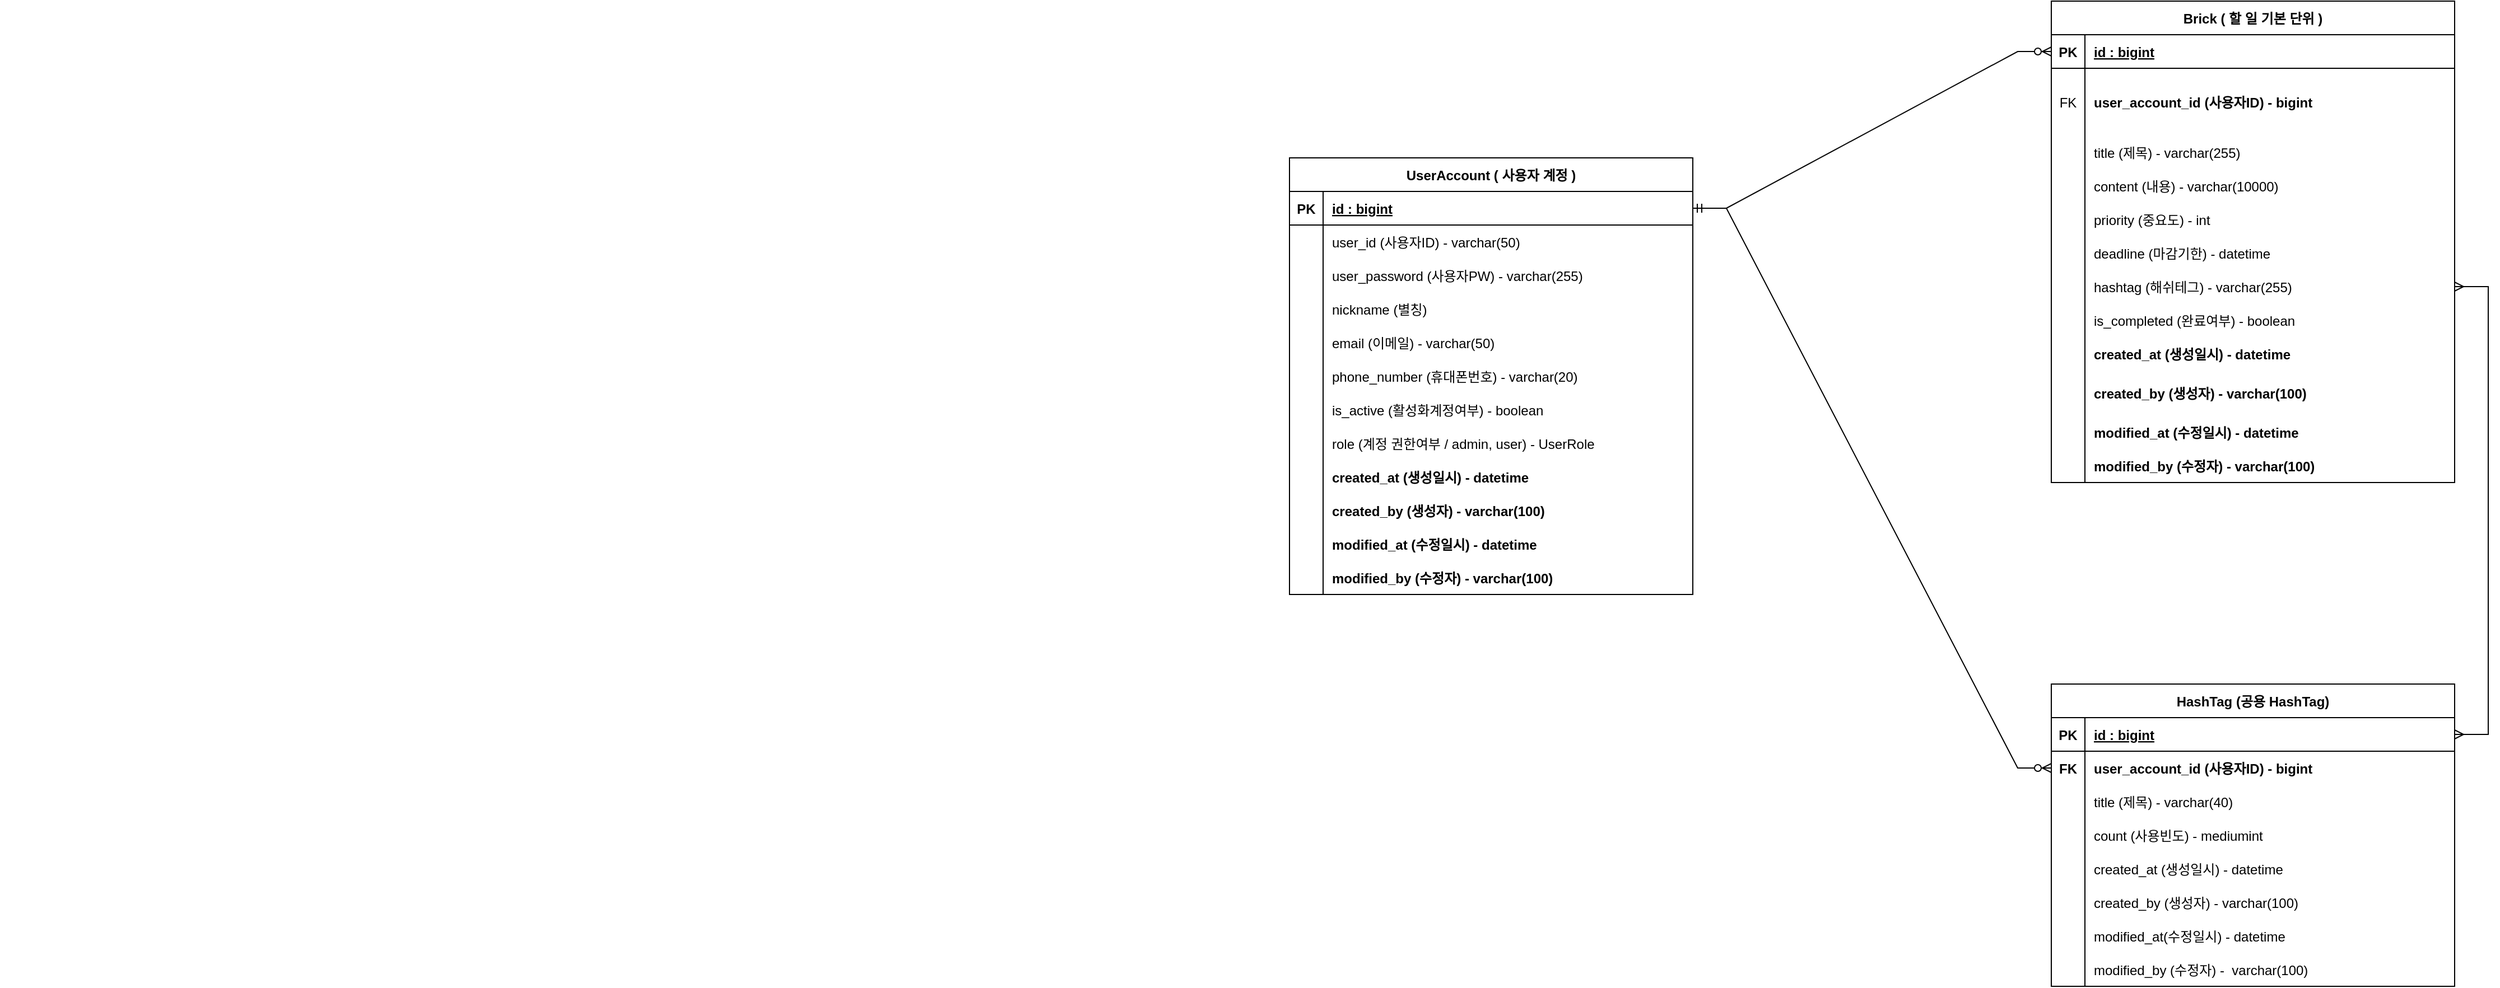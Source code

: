 <mxfile version="20.8.1" type="github">
  <diagram id="R2lEEEUBdFMjLlhIrx00" name="Page-1">
    <mxGraphModel dx="3102" dy="1084" grid="1" gridSize="10" guides="1" tooltips="1" connect="1" arrows="1" fold="1" page="1" pageScale="1" pageWidth="1169" pageHeight="827" math="0" shadow="0" extFonts="Permanent Marker^https://fonts.googleapis.com/css?family=Permanent+Marker">
      <root>
        <mxCell id="0" />
        <mxCell id="1" parent="0" />
        <mxCell id="aNyE_4c89Msl537tMeiR-1" value="UserAccount ( 사용자 계정 )" style="shape=table;startSize=30;container=1;collapsible=1;childLayout=tableLayout;fixedRows=1;rowLines=0;fontStyle=1;align=center;resizeLast=1;" parent="1" vertex="1">
          <mxGeometry x="400" y="320" width="360" height="390" as="geometry">
            <mxRectangle x="720" y="170" width="190" height="30" as="alternateBounds" />
          </mxGeometry>
        </mxCell>
        <mxCell id="aNyE_4c89Msl537tMeiR-2" value="" style="shape=tableRow;horizontal=0;startSize=0;swimlaneHead=0;swimlaneBody=0;fillColor=none;collapsible=0;dropTarget=0;points=[[0,0.5],[1,0.5]];portConstraint=eastwest;top=0;left=0;right=0;bottom=1;" parent="aNyE_4c89Msl537tMeiR-1" vertex="1">
          <mxGeometry y="30" width="360" height="30" as="geometry" />
        </mxCell>
        <mxCell id="aNyE_4c89Msl537tMeiR-3" value="PK" style="shape=partialRectangle;connectable=0;fillColor=none;top=0;left=0;bottom=0;right=0;fontStyle=1;overflow=hidden;" parent="aNyE_4c89Msl537tMeiR-2" vertex="1">
          <mxGeometry width="30" height="30" as="geometry">
            <mxRectangle width="30" height="30" as="alternateBounds" />
          </mxGeometry>
        </mxCell>
        <mxCell id="aNyE_4c89Msl537tMeiR-4" value="id : bigint" style="shape=partialRectangle;connectable=0;fillColor=none;top=0;left=0;bottom=0;right=0;align=left;spacingLeft=6;fontStyle=5;overflow=hidden;" parent="aNyE_4c89Msl537tMeiR-2" vertex="1">
          <mxGeometry x="30" width="330" height="30" as="geometry">
            <mxRectangle width="330" height="30" as="alternateBounds" />
          </mxGeometry>
        </mxCell>
        <mxCell id="aNyE_4c89Msl537tMeiR-5" value="" style="shape=tableRow;horizontal=0;startSize=0;swimlaneHead=0;swimlaneBody=0;fillColor=none;collapsible=0;dropTarget=0;points=[[0,0.5],[1,0.5]];portConstraint=eastwest;top=0;left=0;right=0;bottom=0;" parent="aNyE_4c89Msl537tMeiR-1" vertex="1">
          <mxGeometry y="60" width="360" height="30" as="geometry" />
        </mxCell>
        <mxCell id="aNyE_4c89Msl537tMeiR-6" value="" style="shape=partialRectangle;connectable=0;fillColor=none;top=0;left=0;bottom=0;right=0;editable=1;overflow=hidden;" parent="aNyE_4c89Msl537tMeiR-5" vertex="1">
          <mxGeometry width="30" height="30" as="geometry">
            <mxRectangle width="30" height="30" as="alternateBounds" />
          </mxGeometry>
        </mxCell>
        <mxCell id="aNyE_4c89Msl537tMeiR-7" value="user_id (사용자ID) - varchar(50)" style="shape=partialRectangle;connectable=0;fillColor=none;top=0;left=0;bottom=0;right=0;align=left;spacingLeft=6;overflow=hidden;fontStyle=0" parent="aNyE_4c89Msl537tMeiR-5" vertex="1">
          <mxGeometry x="30" width="330" height="30" as="geometry">
            <mxRectangle width="330" height="30" as="alternateBounds" />
          </mxGeometry>
        </mxCell>
        <mxCell id="aNyE_4c89Msl537tMeiR-8" value="" style="shape=tableRow;horizontal=0;startSize=0;swimlaneHead=0;swimlaneBody=0;fillColor=none;collapsible=0;dropTarget=0;points=[[0,0.5],[1,0.5]];portConstraint=eastwest;top=0;left=0;right=0;bottom=0;" parent="aNyE_4c89Msl537tMeiR-1" vertex="1">
          <mxGeometry y="90" width="360" height="30" as="geometry" />
        </mxCell>
        <mxCell id="aNyE_4c89Msl537tMeiR-9" value="" style="shape=partialRectangle;connectable=0;fillColor=none;top=0;left=0;bottom=0;right=0;editable=1;overflow=hidden;" parent="aNyE_4c89Msl537tMeiR-8" vertex="1">
          <mxGeometry width="30" height="30" as="geometry">
            <mxRectangle width="30" height="30" as="alternateBounds" />
          </mxGeometry>
        </mxCell>
        <mxCell id="aNyE_4c89Msl537tMeiR-10" value="user_password (사용자PW) - varchar(255)" style="shape=partialRectangle;connectable=0;fillColor=none;top=0;left=0;bottom=0;right=0;align=left;spacingLeft=6;overflow=hidden;" parent="aNyE_4c89Msl537tMeiR-8" vertex="1">
          <mxGeometry x="30" width="330" height="30" as="geometry">
            <mxRectangle width="330" height="30" as="alternateBounds" />
          </mxGeometry>
        </mxCell>
        <mxCell id="aNyE_4c89Msl537tMeiR-27" value="" style="shape=tableRow;horizontal=0;startSize=0;swimlaneHead=0;swimlaneBody=0;fillColor=none;collapsible=0;dropTarget=0;points=[[0,0.5],[1,0.5]];portConstraint=eastwest;top=0;left=0;right=0;bottom=0;" parent="aNyE_4c89Msl537tMeiR-1" vertex="1">
          <mxGeometry y="120" width="360" height="30" as="geometry" />
        </mxCell>
        <mxCell id="aNyE_4c89Msl537tMeiR-28" value="" style="shape=partialRectangle;connectable=0;fillColor=none;top=0;left=0;bottom=0;right=0;editable=1;overflow=hidden;" parent="aNyE_4c89Msl537tMeiR-27" vertex="1">
          <mxGeometry width="30" height="30" as="geometry">
            <mxRectangle width="30" height="30" as="alternateBounds" />
          </mxGeometry>
        </mxCell>
        <mxCell id="aNyE_4c89Msl537tMeiR-29" value="nickname (별칭)" style="shape=partialRectangle;connectable=0;fillColor=none;top=0;left=0;bottom=0;right=0;align=left;spacingLeft=6;overflow=hidden;strokeColor=#FFFFFF;" parent="aNyE_4c89Msl537tMeiR-27" vertex="1">
          <mxGeometry x="30" width="330" height="30" as="geometry">
            <mxRectangle width="330" height="30" as="alternateBounds" />
          </mxGeometry>
        </mxCell>
        <mxCell id="aNyE_4c89Msl537tMeiR-11" value="" style="shape=tableRow;horizontal=0;startSize=0;swimlaneHead=0;swimlaneBody=0;fillColor=none;collapsible=0;dropTarget=0;points=[[0,0.5],[1,0.5]];portConstraint=eastwest;top=0;left=0;right=0;bottom=0;" parent="aNyE_4c89Msl537tMeiR-1" vertex="1">
          <mxGeometry y="150" width="360" height="30" as="geometry" />
        </mxCell>
        <mxCell id="aNyE_4c89Msl537tMeiR-12" value="" style="shape=partialRectangle;connectable=0;fillColor=none;top=0;left=0;bottom=0;right=0;editable=1;overflow=hidden;" parent="aNyE_4c89Msl537tMeiR-11" vertex="1">
          <mxGeometry width="30" height="30" as="geometry">
            <mxRectangle width="30" height="30" as="alternateBounds" />
          </mxGeometry>
        </mxCell>
        <mxCell id="aNyE_4c89Msl537tMeiR-13" value="email (이메일) - varchar(50)" style="shape=partialRectangle;connectable=0;fillColor=none;top=0;left=0;bottom=0;right=0;align=left;spacingLeft=6;overflow=hidden;" parent="aNyE_4c89Msl537tMeiR-11" vertex="1">
          <mxGeometry x="30" width="330" height="30" as="geometry">
            <mxRectangle width="330" height="30" as="alternateBounds" />
          </mxGeometry>
        </mxCell>
        <mxCell id="aNyE_4c89Msl537tMeiR-30" value="" style="shape=tableRow;horizontal=0;startSize=0;swimlaneHead=0;swimlaneBody=0;fillColor=none;collapsible=0;dropTarget=0;points=[[0,0.5],[1,0.5]];portConstraint=eastwest;top=0;left=0;right=0;bottom=0;" parent="aNyE_4c89Msl537tMeiR-1" vertex="1">
          <mxGeometry y="180" width="360" height="30" as="geometry" />
        </mxCell>
        <mxCell id="aNyE_4c89Msl537tMeiR-31" value="" style="shape=partialRectangle;connectable=0;fillColor=none;top=0;left=0;bottom=0;right=0;editable=1;overflow=hidden;" parent="aNyE_4c89Msl537tMeiR-30" vertex="1">
          <mxGeometry width="30" height="30" as="geometry">
            <mxRectangle width="30" height="30" as="alternateBounds" />
          </mxGeometry>
        </mxCell>
        <mxCell id="aNyE_4c89Msl537tMeiR-32" value="phone_number (휴대폰번호) - varchar(20)" style="shape=partialRectangle;connectable=0;fillColor=none;top=0;left=0;bottom=0;right=0;align=left;spacingLeft=6;overflow=hidden;" parent="aNyE_4c89Msl537tMeiR-30" vertex="1">
          <mxGeometry x="30" width="330" height="30" as="geometry">
            <mxRectangle width="330" height="30" as="alternateBounds" />
          </mxGeometry>
        </mxCell>
        <mxCell id="aNyE_4c89Msl537tMeiR-66" value="" style="shape=tableRow;horizontal=0;startSize=0;swimlaneHead=0;swimlaneBody=0;fillColor=none;collapsible=0;dropTarget=0;points=[[0,0.5],[1,0.5]];portConstraint=eastwest;top=0;left=0;right=0;bottom=0;" parent="aNyE_4c89Msl537tMeiR-1" vertex="1">
          <mxGeometry y="210" width="360" height="30" as="geometry" />
        </mxCell>
        <mxCell id="aNyE_4c89Msl537tMeiR-67" value="" style="shape=partialRectangle;connectable=0;fillColor=none;top=0;left=0;bottom=0;right=0;editable=1;overflow=hidden;" parent="aNyE_4c89Msl537tMeiR-66" vertex="1">
          <mxGeometry width="30" height="30" as="geometry">
            <mxRectangle width="30" height="30" as="alternateBounds" />
          </mxGeometry>
        </mxCell>
        <mxCell id="aNyE_4c89Msl537tMeiR-68" value="is_active (활성화계정여부) - boolean" style="shape=partialRectangle;connectable=0;fillColor=none;top=0;left=0;bottom=0;right=0;align=left;spacingLeft=6;overflow=hidden;" parent="aNyE_4c89Msl537tMeiR-66" vertex="1">
          <mxGeometry x="30" width="330" height="30" as="geometry">
            <mxRectangle width="330" height="30" as="alternateBounds" />
          </mxGeometry>
        </mxCell>
        <mxCell id="ZfWHy0ABslFOrUIFGTuZ-3" value="" style="shape=tableRow;horizontal=0;startSize=0;swimlaneHead=0;swimlaneBody=0;fillColor=none;collapsible=0;dropTarget=0;points=[[0,0.5],[1,0.5]];portConstraint=eastwest;top=0;left=0;right=0;bottom=0;" vertex="1" parent="aNyE_4c89Msl537tMeiR-1">
          <mxGeometry y="240" width="360" height="30" as="geometry" />
        </mxCell>
        <mxCell id="ZfWHy0ABslFOrUIFGTuZ-4" value="" style="shape=partialRectangle;connectable=0;fillColor=none;top=0;left=0;bottom=0;right=0;editable=1;overflow=hidden;" vertex="1" parent="ZfWHy0ABslFOrUIFGTuZ-3">
          <mxGeometry width="30" height="30" as="geometry">
            <mxRectangle width="30" height="30" as="alternateBounds" />
          </mxGeometry>
        </mxCell>
        <mxCell id="ZfWHy0ABslFOrUIFGTuZ-5" value="role (계정 권한여부 / admin, user) - UserRole" style="shape=partialRectangle;connectable=0;fillColor=none;top=0;left=0;bottom=0;right=0;align=left;spacingLeft=6;overflow=hidden;" vertex="1" parent="ZfWHy0ABslFOrUIFGTuZ-3">
          <mxGeometry x="30" width="330" height="30" as="geometry">
            <mxRectangle width="330" height="30" as="alternateBounds" />
          </mxGeometry>
        </mxCell>
        <mxCell id="aNyE_4c89Msl537tMeiR-33" value="" style="shape=tableRow;horizontal=0;startSize=0;swimlaneHead=0;swimlaneBody=0;fillColor=none;collapsible=0;dropTarget=0;points=[[0,0.5],[1,0.5]];portConstraint=eastwest;top=0;left=0;right=0;bottom=0;" parent="aNyE_4c89Msl537tMeiR-1" vertex="1">
          <mxGeometry y="270" width="360" height="30" as="geometry" />
        </mxCell>
        <mxCell id="aNyE_4c89Msl537tMeiR-34" value="" style="shape=partialRectangle;connectable=0;fillColor=none;top=0;left=0;bottom=0;right=0;editable=1;overflow=hidden;" parent="aNyE_4c89Msl537tMeiR-33" vertex="1">
          <mxGeometry width="30" height="30" as="geometry">
            <mxRectangle width="30" height="30" as="alternateBounds" />
          </mxGeometry>
        </mxCell>
        <mxCell id="aNyE_4c89Msl537tMeiR-35" value="created_at (생성일시) - datetime" style="shape=partialRectangle;connectable=0;fillColor=none;top=0;left=0;bottom=0;right=0;align=left;spacingLeft=6;overflow=hidden;fontStyle=1" parent="aNyE_4c89Msl537tMeiR-33" vertex="1">
          <mxGeometry x="30" width="330" height="30" as="geometry">
            <mxRectangle width="330" height="30" as="alternateBounds" />
          </mxGeometry>
        </mxCell>
        <mxCell id="aNyE_4c89Msl537tMeiR-36" value="" style="shape=tableRow;horizontal=0;startSize=0;swimlaneHead=0;swimlaneBody=0;fillColor=none;collapsible=0;dropTarget=0;points=[[0,0.5],[1,0.5]];portConstraint=eastwest;top=0;left=0;right=0;bottom=0;" parent="aNyE_4c89Msl537tMeiR-1" vertex="1">
          <mxGeometry y="300" width="360" height="30" as="geometry" />
        </mxCell>
        <mxCell id="aNyE_4c89Msl537tMeiR-37" value="" style="shape=partialRectangle;connectable=0;fillColor=none;top=0;left=0;bottom=0;right=0;editable=1;overflow=hidden;" parent="aNyE_4c89Msl537tMeiR-36" vertex="1">
          <mxGeometry width="30" height="30" as="geometry">
            <mxRectangle width="30" height="30" as="alternateBounds" />
          </mxGeometry>
        </mxCell>
        <mxCell id="aNyE_4c89Msl537tMeiR-38" value="created_by (생성자) - varchar(100)" style="shape=partialRectangle;connectable=0;fillColor=none;top=0;left=0;bottom=0;right=0;align=left;spacingLeft=6;overflow=hidden;fontStyle=1" parent="aNyE_4c89Msl537tMeiR-36" vertex="1">
          <mxGeometry x="30" width="330" height="30" as="geometry">
            <mxRectangle width="330" height="30" as="alternateBounds" />
          </mxGeometry>
        </mxCell>
        <mxCell id="aNyE_4c89Msl537tMeiR-39" value="" style="shape=tableRow;horizontal=0;startSize=0;swimlaneHead=0;swimlaneBody=0;fillColor=none;collapsible=0;dropTarget=0;points=[[0,0.5],[1,0.5]];portConstraint=eastwest;top=0;left=0;right=0;bottom=0;" parent="aNyE_4c89Msl537tMeiR-1" vertex="1">
          <mxGeometry y="330" width="360" height="30" as="geometry" />
        </mxCell>
        <mxCell id="aNyE_4c89Msl537tMeiR-40" value="" style="shape=partialRectangle;connectable=0;fillColor=none;top=0;left=0;bottom=0;right=0;editable=1;overflow=hidden;" parent="aNyE_4c89Msl537tMeiR-39" vertex="1">
          <mxGeometry width="30" height="30" as="geometry">
            <mxRectangle width="30" height="30" as="alternateBounds" />
          </mxGeometry>
        </mxCell>
        <mxCell id="aNyE_4c89Msl537tMeiR-41" value="modified_at (수정일시) - datetime" style="shape=partialRectangle;connectable=0;fillColor=none;top=0;left=0;bottom=0;right=0;align=left;spacingLeft=6;overflow=hidden;fontStyle=1" parent="aNyE_4c89Msl537tMeiR-39" vertex="1">
          <mxGeometry x="30" width="330" height="30" as="geometry">
            <mxRectangle width="330" height="30" as="alternateBounds" />
          </mxGeometry>
        </mxCell>
        <mxCell id="aNyE_4c89Msl537tMeiR-42" value="" style="shape=tableRow;horizontal=0;startSize=0;swimlaneHead=0;swimlaneBody=0;fillColor=none;collapsible=0;dropTarget=0;points=[[0,0.5],[1,0.5]];portConstraint=eastwest;top=0;left=0;right=0;bottom=0;" parent="aNyE_4c89Msl537tMeiR-1" vertex="1">
          <mxGeometry y="360" width="360" height="30" as="geometry" />
        </mxCell>
        <mxCell id="aNyE_4c89Msl537tMeiR-43" value="" style="shape=partialRectangle;connectable=0;fillColor=none;top=0;left=0;bottom=0;right=0;editable=1;overflow=hidden;" parent="aNyE_4c89Msl537tMeiR-42" vertex="1">
          <mxGeometry width="30" height="30" as="geometry">
            <mxRectangle width="30" height="30" as="alternateBounds" />
          </mxGeometry>
        </mxCell>
        <mxCell id="aNyE_4c89Msl537tMeiR-44" value="modified_by (수정자) - varchar(100)" style="shape=partialRectangle;connectable=0;fillColor=none;top=0;left=0;bottom=0;right=0;align=left;spacingLeft=6;overflow=hidden;fontStyle=1" parent="aNyE_4c89Msl537tMeiR-42" vertex="1">
          <mxGeometry x="30" width="330" height="30" as="geometry">
            <mxRectangle width="330" height="30" as="alternateBounds" />
          </mxGeometry>
        </mxCell>
        <mxCell id="aNyE_4c89Msl537tMeiR-14" value="Brick ( 할 일 기본 단위 )" style="shape=table;startSize=30;container=1;collapsible=1;childLayout=tableLayout;fixedRows=1;rowLines=0;fontStyle=1;align=center;resizeLast=1;" parent="1" vertex="1">
          <mxGeometry x="1080" y="180" width="360" height="430" as="geometry" />
        </mxCell>
        <mxCell id="aNyE_4c89Msl537tMeiR-15" value="" style="shape=tableRow;horizontal=0;startSize=0;swimlaneHead=0;swimlaneBody=0;fillColor=none;collapsible=0;dropTarget=0;points=[[0,0.5],[1,0.5]];portConstraint=eastwest;top=0;left=0;right=0;bottom=1;" parent="aNyE_4c89Msl537tMeiR-14" vertex="1">
          <mxGeometry y="30" width="360" height="30" as="geometry" />
        </mxCell>
        <mxCell id="aNyE_4c89Msl537tMeiR-16" value="PK" style="shape=partialRectangle;connectable=0;fillColor=none;top=0;left=0;bottom=0;right=0;fontStyle=1;overflow=hidden;" parent="aNyE_4c89Msl537tMeiR-15" vertex="1">
          <mxGeometry width="30" height="30" as="geometry">
            <mxRectangle width="30" height="30" as="alternateBounds" />
          </mxGeometry>
        </mxCell>
        <mxCell id="aNyE_4c89Msl537tMeiR-17" value="id : bigint" style="shape=partialRectangle;connectable=0;fillColor=none;top=0;left=0;bottom=0;right=0;align=left;spacingLeft=6;fontStyle=5;overflow=hidden;" parent="aNyE_4c89Msl537tMeiR-15" vertex="1">
          <mxGeometry x="30" width="330" height="30" as="geometry">
            <mxRectangle width="330" height="30" as="alternateBounds" />
          </mxGeometry>
        </mxCell>
        <mxCell id="aNyE_4c89Msl537tMeiR-18" value="" style="shape=tableRow;horizontal=0;startSize=0;swimlaneHead=0;swimlaneBody=0;fillColor=none;collapsible=0;dropTarget=0;points=[[0,0.5],[1,0.5]];portConstraint=eastwest;top=0;left=0;right=0;bottom=0;" parent="aNyE_4c89Msl537tMeiR-14" vertex="1">
          <mxGeometry y="60" width="360" height="60" as="geometry" />
        </mxCell>
        <mxCell id="aNyE_4c89Msl537tMeiR-19" value="FK" style="shape=partialRectangle;connectable=0;fillColor=none;top=0;left=0;bottom=0;right=0;editable=1;overflow=hidden;" parent="aNyE_4c89Msl537tMeiR-18" vertex="1">
          <mxGeometry width="30" height="60" as="geometry">
            <mxRectangle width="30" height="60" as="alternateBounds" />
          </mxGeometry>
        </mxCell>
        <mxCell id="aNyE_4c89Msl537tMeiR-20" value="user_account_id (사용자ID) - bigint" style="shape=partialRectangle;connectable=0;fillColor=none;top=0;left=0;bottom=0;right=0;align=left;spacingLeft=6;overflow=hidden;fontStyle=1" parent="aNyE_4c89Msl537tMeiR-18" vertex="1">
          <mxGeometry x="30" width="330" height="60" as="geometry">
            <mxRectangle width="330" height="60" as="alternateBounds" />
          </mxGeometry>
        </mxCell>
        <mxCell id="aNyE_4c89Msl537tMeiR-21" value="" style="shape=tableRow;horizontal=0;startSize=0;swimlaneHead=0;swimlaneBody=0;fillColor=none;collapsible=0;dropTarget=0;points=[[0,0.5],[1,0.5]];portConstraint=eastwest;top=0;left=0;right=0;bottom=0;" parent="aNyE_4c89Msl537tMeiR-14" vertex="1">
          <mxGeometry y="120" width="360" height="30" as="geometry" />
        </mxCell>
        <mxCell id="aNyE_4c89Msl537tMeiR-22" value="" style="shape=partialRectangle;connectable=0;fillColor=none;top=0;left=0;bottom=0;right=0;editable=1;overflow=hidden;" parent="aNyE_4c89Msl537tMeiR-21" vertex="1">
          <mxGeometry width="30" height="30" as="geometry">
            <mxRectangle width="30" height="30" as="alternateBounds" />
          </mxGeometry>
        </mxCell>
        <mxCell id="aNyE_4c89Msl537tMeiR-23" value="title (제목) - varchar(255)" style="shape=partialRectangle;connectable=0;fillColor=none;top=0;left=0;bottom=0;right=0;align=left;spacingLeft=6;overflow=hidden;" parent="aNyE_4c89Msl537tMeiR-21" vertex="1">
          <mxGeometry x="30" width="330" height="30" as="geometry">
            <mxRectangle width="330" height="30" as="alternateBounds" />
          </mxGeometry>
        </mxCell>
        <mxCell id="aNyE_4c89Msl537tMeiR-24" value="" style="shape=tableRow;horizontal=0;startSize=0;swimlaneHead=0;swimlaneBody=0;fillColor=none;collapsible=0;dropTarget=0;points=[[0,0.5],[1,0.5]];portConstraint=eastwest;top=0;left=0;right=0;bottom=0;" parent="aNyE_4c89Msl537tMeiR-14" vertex="1">
          <mxGeometry y="150" width="360" height="30" as="geometry" />
        </mxCell>
        <mxCell id="aNyE_4c89Msl537tMeiR-25" value="" style="shape=partialRectangle;connectable=0;fillColor=none;top=0;left=0;bottom=0;right=0;editable=1;overflow=hidden;" parent="aNyE_4c89Msl537tMeiR-24" vertex="1">
          <mxGeometry width="30" height="30" as="geometry">
            <mxRectangle width="30" height="30" as="alternateBounds" />
          </mxGeometry>
        </mxCell>
        <mxCell id="aNyE_4c89Msl537tMeiR-26" value="content (내용) - varchar(10000)" style="shape=partialRectangle;connectable=0;fillColor=none;top=0;left=0;bottom=0;right=0;align=left;spacingLeft=6;overflow=hidden;" parent="aNyE_4c89Msl537tMeiR-24" vertex="1">
          <mxGeometry x="30" width="330" height="30" as="geometry">
            <mxRectangle width="330" height="30" as="alternateBounds" />
          </mxGeometry>
        </mxCell>
        <mxCell id="aNyE_4c89Msl537tMeiR-69" value="" style="shape=tableRow;horizontal=0;startSize=0;swimlaneHead=0;swimlaneBody=0;fillColor=none;collapsible=0;dropTarget=0;points=[[0,0.5],[1,0.5]];portConstraint=eastwest;top=0;left=0;right=0;bottom=0;" parent="aNyE_4c89Msl537tMeiR-14" vertex="1">
          <mxGeometry y="180" width="360" height="30" as="geometry" />
        </mxCell>
        <mxCell id="aNyE_4c89Msl537tMeiR-70" value="" style="shape=partialRectangle;connectable=0;fillColor=none;top=0;left=0;bottom=0;right=0;editable=1;overflow=hidden;" parent="aNyE_4c89Msl537tMeiR-69" vertex="1">
          <mxGeometry width="30" height="30" as="geometry">
            <mxRectangle width="30" height="30" as="alternateBounds" />
          </mxGeometry>
        </mxCell>
        <mxCell id="aNyE_4c89Msl537tMeiR-71" value="priority (중요도) - int" style="shape=partialRectangle;connectable=0;fillColor=none;top=0;left=0;bottom=0;right=0;align=left;spacingLeft=6;overflow=hidden;" parent="aNyE_4c89Msl537tMeiR-69" vertex="1">
          <mxGeometry x="30" width="330" height="30" as="geometry">
            <mxRectangle width="330" height="30" as="alternateBounds" />
          </mxGeometry>
        </mxCell>
        <mxCell id="aNyE_4c89Msl537tMeiR-72" value="" style="shape=tableRow;horizontal=0;startSize=0;swimlaneHead=0;swimlaneBody=0;fillColor=none;collapsible=0;dropTarget=0;points=[[0,0.5],[1,0.5]];portConstraint=eastwest;top=0;left=0;right=0;bottom=0;" parent="aNyE_4c89Msl537tMeiR-14" vertex="1">
          <mxGeometry y="210" width="360" height="30" as="geometry" />
        </mxCell>
        <mxCell id="aNyE_4c89Msl537tMeiR-73" value="" style="shape=partialRectangle;connectable=0;fillColor=none;top=0;left=0;bottom=0;right=0;editable=1;overflow=hidden;" parent="aNyE_4c89Msl537tMeiR-72" vertex="1">
          <mxGeometry width="30" height="30" as="geometry">
            <mxRectangle width="30" height="30" as="alternateBounds" />
          </mxGeometry>
        </mxCell>
        <mxCell id="aNyE_4c89Msl537tMeiR-74" value="deadline (마감기한) - datetime" style="shape=partialRectangle;connectable=0;fillColor=none;top=0;left=0;bottom=0;right=0;align=left;spacingLeft=6;overflow=hidden;" parent="aNyE_4c89Msl537tMeiR-72" vertex="1">
          <mxGeometry x="30" width="330" height="30" as="geometry">
            <mxRectangle width="330" height="30" as="alternateBounds" />
          </mxGeometry>
        </mxCell>
        <mxCell id="aNyE_4c89Msl537tMeiR-47" value="" style="shape=tableRow;horizontal=0;startSize=0;swimlaneHead=0;swimlaneBody=0;fillColor=none;collapsible=0;dropTarget=0;points=[[0,0.5],[1,0.5]];portConstraint=eastwest;top=0;left=0;right=0;bottom=0;" parent="aNyE_4c89Msl537tMeiR-14" vertex="1">
          <mxGeometry y="240" width="360" height="30" as="geometry" />
        </mxCell>
        <mxCell id="aNyE_4c89Msl537tMeiR-48" value="" style="shape=partialRectangle;connectable=0;fillColor=none;top=0;left=0;bottom=0;right=0;editable=1;overflow=hidden;" parent="aNyE_4c89Msl537tMeiR-47" vertex="1">
          <mxGeometry width="30" height="30" as="geometry">
            <mxRectangle width="30" height="30" as="alternateBounds" />
          </mxGeometry>
        </mxCell>
        <mxCell id="aNyE_4c89Msl537tMeiR-49" value="hashtag (해쉬테그) - varchar(255)" style="shape=partialRectangle;connectable=0;fillColor=none;top=0;left=0;bottom=0;right=0;align=left;spacingLeft=6;overflow=hidden;" parent="aNyE_4c89Msl537tMeiR-47" vertex="1">
          <mxGeometry x="30" width="330" height="30" as="geometry">
            <mxRectangle width="330" height="30" as="alternateBounds" />
          </mxGeometry>
        </mxCell>
        <mxCell id="aNyE_4c89Msl537tMeiR-63" value="" style="shape=tableRow;horizontal=0;startSize=0;swimlaneHead=0;swimlaneBody=0;fillColor=none;collapsible=0;dropTarget=0;points=[[0,0.5],[1,0.5]];portConstraint=eastwest;top=0;left=0;right=0;bottom=0;" parent="aNyE_4c89Msl537tMeiR-14" vertex="1">
          <mxGeometry y="270" width="360" height="30" as="geometry" />
        </mxCell>
        <mxCell id="aNyE_4c89Msl537tMeiR-64" value="" style="shape=partialRectangle;connectable=0;fillColor=none;top=0;left=0;bottom=0;right=0;editable=1;overflow=hidden;" parent="aNyE_4c89Msl537tMeiR-63" vertex="1">
          <mxGeometry width="30" height="30" as="geometry">
            <mxRectangle width="30" height="30" as="alternateBounds" />
          </mxGeometry>
        </mxCell>
        <mxCell id="aNyE_4c89Msl537tMeiR-65" value="is_completed (완료여부) - boolean" style="shape=partialRectangle;connectable=0;fillColor=none;top=0;left=0;bottom=0;right=0;align=left;spacingLeft=6;overflow=hidden;" parent="aNyE_4c89Msl537tMeiR-63" vertex="1">
          <mxGeometry x="30" width="330" height="30" as="geometry">
            <mxRectangle width="330" height="30" as="alternateBounds" />
          </mxGeometry>
        </mxCell>
        <mxCell id="aNyE_4c89Msl537tMeiR-50" value="" style="shape=tableRow;horizontal=0;startSize=0;swimlaneHead=0;swimlaneBody=0;fillColor=none;collapsible=0;dropTarget=0;points=[[0,0.5],[1,0.5]];portConstraint=eastwest;top=0;left=0;right=0;bottom=0;" parent="aNyE_4c89Msl537tMeiR-14" vertex="1">
          <mxGeometry y="300" width="360" height="30" as="geometry" />
        </mxCell>
        <mxCell id="aNyE_4c89Msl537tMeiR-51" value="" style="shape=partialRectangle;connectable=0;fillColor=none;top=0;left=0;bottom=0;right=0;editable=1;overflow=hidden;" parent="aNyE_4c89Msl537tMeiR-50" vertex="1">
          <mxGeometry width="30" height="30" as="geometry">
            <mxRectangle width="30" height="30" as="alternateBounds" />
          </mxGeometry>
        </mxCell>
        <mxCell id="aNyE_4c89Msl537tMeiR-52" value="created_at (생성일시) - datetime" style="shape=partialRectangle;connectable=0;fillColor=none;top=0;left=0;bottom=0;right=0;align=left;spacingLeft=6;overflow=hidden;fontStyle=1" parent="aNyE_4c89Msl537tMeiR-50" vertex="1">
          <mxGeometry x="30" width="330" height="30" as="geometry">
            <mxRectangle width="330" height="30" as="alternateBounds" />
          </mxGeometry>
        </mxCell>
        <mxCell id="aNyE_4c89Msl537tMeiR-53" value="" style="shape=tableRow;horizontal=0;startSize=0;swimlaneHead=0;swimlaneBody=0;fillColor=none;collapsible=0;dropTarget=0;points=[[0,0.5],[1,0.5]];portConstraint=eastwest;top=0;left=0;right=0;bottom=0;" parent="aNyE_4c89Msl537tMeiR-14" vertex="1">
          <mxGeometry y="330" width="360" height="40" as="geometry" />
        </mxCell>
        <mxCell id="aNyE_4c89Msl537tMeiR-54" value="" style="shape=partialRectangle;connectable=0;fillColor=none;top=0;left=0;bottom=0;right=0;editable=1;overflow=hidden;" parent="aNyE_4c89Msl537tMeiR-53" vertex="1">
          <mxGeometry width="30" height="40" as="geometry">
            <mxRectangle width="30" height="40" as="alternateBounds" />
          </mxGeometry>
        </mxCell>
        <mxCell id="aNyE_4c89Msl537tMeiR-55" value="created_by (생성자) - varchar(100)" style="shape=partialRectangle;connectable=0;fillColor=none;top=0;left=0;bottom=0;right=0;align=left;spacingLeft=6;overflow=hidden;fontStyle=1" parent="aNyE_4c89Msl537tMeiR-53" vertex="1">
          <mxGeometry x="30" width="330" height="40" as="geometry">
            <mxRectangle width="330" height="40" as="alternateBounds" />
          </mxGeometry>
        </mxCell>
        <mxCell id="aNyE_4c89Msl537tMeiR-56" value="" style="shape=tableRow;horizontal=0;startSize=0;swimlaneHead=0;swimlaneBody=0;fillColor=none;collapsible=0;dropTarget=0;points=[[0,0.5],[1,0.5]];portConstraint=eastwest;top=0;left=0;right=0;bottom=0;" parent="aNyE_4c89Msl537tMeiR-14" vertex="1">
          <mxGeometry y="370" width="360" height="30" as="geometry" />
        </mxCell>
        <mxCell id="aNyE_4c89Msl537tMeiR-57" value="" style="shape=partialRectangle;connectable=0;fillColor=none;top=0;left=0;bottom=0;right=0;editable=1;overflow=hidden;" parent="aNyE_4c89Msl537tMeiR-56" vertex="1">
          <mxGeometry width="30" height="30" as="geometry">
            <mxRectangle width="30" height="30" as="alternateBounds" />
          </mxGeometry>
        </mxCell>
        <mxCell id="aNyE_4c89Msl537tMeiR-58" value="modified_at (수정일시) - datetime" style="shape=partialRectangle;connectable=0;fillColor=none;top=0;left=0;bottom=0;right=0;align=left;spacingLeft=6;overflow=hidden;fontStyle=1" parent="aNyE_4c89Msl537tMeiR-56" vertex="1">
          <mxGeometry x="30" width="330" height="30" as="geometry">
            <mxRectangle width="330" height="30" as="alternateBounds" />
          </mxGeometry>
        </mxCell>
        <mxCell id="aNyE_4c89Msl537tMeiR-59" value="" style="shape=tableRow;horizontal=0;startSize=0;swimlaneHead=0;swimlaneBody=0;fillColor=none;collapsible=0;dropTarget=0;points=[[0,0.5],[1,0.5]];portConstraint=eastwest;top=0;left=0;right=0;bottom=0;" parent="aNyE_4c89Msl537tMeiR-14" vertex="1">
          <mxGeometry y="400" width="360" height="30" as="geometry" />
        </mxCell>
        <mxCell id="aNyE_4c89Msl537tMeiR-60" value="" style="shape=partialRectangle;connectable=0;fillColor=none;top=0;left=0;bottom=0;right=0;editable=1;overflow=hidden;" parent="aNyE_4c89Msl537tMeiR-59" vertex="1">
          <mxGeometry width="30" height="30" as="geometry">
            <mxRectangle width="30" height="30" as="alternateBounds" />
          </mxGeometry>
        </mxCell>
        <mxCell id="aNyE_4c89Msl537tMeiR-61" value="modified_by (수정자) - varchar(100)" style="shape=partialRectangle;connectable=0;fillColor=none;top=0;left=0;bottom=0;right=0;align=left;spacingLeft=6;overflow=hidden;fontStyle=1" parent="aNyE_4c89Msl537tMeiR-59" vertex="1">
          <mxGeometry x="30" width="330" height="30" as="geometry">
            <mxRectangle width="330" height="30" as="alternateBounds" />
          </mxGeometry>
        </mxCell>
        <mxCell id="aNyE_4c89Msl537tMeiR-62" value="" style="edgeStyle=entityRelationEdgeStyle;fontSize=12;html=1;endArrow=ERzeroToMany;startArrow=ERmandOne;rounded=0;entryX=0;entryY=0.5;entryDx=0;entryDy=0;exitX=1;exitY=0.5;exitDx=0;exitDy=0;" parent="1" source="aNyE_4c89Msl537tMeiR-2" target="aNyE_4c89Msl537tMeiR-15" edge="1">
          <mxGeometry width="100" height="100" relative="1" as="geometry">
            <mxPoint x="500" y="700" as="sourcePoint" />
            <mxPoint x="600" y="600" as="targetPoint" />
          </mxGeometry>
        </mxCell>
        <mxCell id="RqSAVfWfOE_zxo1SBOps-51" value="" style="shape=tableRow;horizontal=0;startSize=0;swimlaneHead=0;swimlaneBody=0;fillColor=none;collapsible=0;dropTarget=0;points=[[0,0.5],[1,0.5]];portConstraint=eastwest;top=0;left=0;right=0;bottom=0;" parent="1" vertex="1">
          <mxGeometry x="-750" y="240" width="360" height="30" as="geometry" />
        </mxCell>
        <mxCell id="RqSAVfWfOE_zxo1SBOps-52" value="" style="shape=partialRectangle;connectable=0;fillColor=none;top=0;left=0;bottom=0;right=0;editable=1;overflow=hidden;" parent="RqSAVfWfOE_zxo1SBOps-51" vertex="1">
          <mxGeometry width="30" height="30" as="geometry">
            <mxRectangle width="30" height="30" as="alternateBounds" />
          </mxGeometry>
        </mxCell>
        <mxCell id="RqSAVfWfOE_zxo1SBOps-54" value="" style="shape=tableRow;horizontal=0;startSize=0;swimlaneHead=0;swimlaneBody=0;fillColor=none;collapsible=0;dropTarget=0;points=[[0,0.5],[1,0.5]];portConstraint=eastwest;top=0;left=0;right=0;bottom=0;" parent="1" vertex="1">
          <mxGeometry x="-750" y="270" width="360" height="30" as="geometry" />
        </mxCell>
        <mxCell id="RqSAVfWfOE_zxo1SBOps-55" value="" style="shape=partialRectangle;connectable=0;fillColor=none;top=0;left=0;bottom=0;right=0;editable=1;overflow=hidden;" parent="RqSAVfWfOE_zxo1SBOps-54" vertex="1">
          <mxGeometry width="30" height="30" as="geometry">
            <mxRectangle width="30" height="30" as="alternateBounds" />
          </mxGeometry>
        </mxCell>
        <mxCell id="RqSAVfWfOE_zxo1SBOps-71" value="HashTag (공용 HashTag)" style="shape=table;startSize=30;container=1;collapsible=1;childLayout=tableLayout;fixedRows=1;rowLines=0;fontStyle=1;align=center;resizeLast=1;" parent="1" vertex="1">
          <mxGeometry x="1080" y="790" width="360" height="270" as="geometry" />
        </mxCell>
        <mxCell id="RqSAVfWfOE_zxo1SBOps-72" value="" style="shape=tableRow;horizontal=0;startSize=0;swimlaneHead=0;swimlaneBody=0;fillColor=none;collapsible=0;dropTarget=0;points=[[0,0.5],[1,0.5]];portConstraint=eastwest;top=0;left=0;right=0;bottom=1;" parent="RqSAVfWfOE_zxo1SBOps-71" vertex="1">
          <mxGeometry y="30" width="360" height="30" as="geometry" />
        </mxCell>
        <mxCell id="RqSAVfWfOE_zxo1SBOps-73" value="PK" style="shape=partialRectangle;connectable=0;fillColor=none;top=0;left=0;bottom=0;right=0;fontStyle=1;overflow=hidden;" parent="RqSAVfWfOE_zxo1SBOps-72" vertex="1">
          <mxGeometry width="30" height="30" as="geometry">
            <mxRectangle width="30" height="30" as="alternateBounds" />
          </mxGeometry>
        </mxCell>
        <mxCell id="RqSAVfWfOE_zxo1SBOps-74" value="id : bigint" style="shape=partialRectangle;connectable=0;fillColor=none;top=0;left=0;bottom=0;right=0;align=left;spacingLeft=6;fontStyle=5;overflow=hidden;" parent="RqSAVfWfOE_zxo1SBOps-72" vertex="1">
          <mxGeometry x="30" width="330" height="30" as="geometry">
            <mxRectangle width="330" height="30" as="alternateBounds" />
          </mxGeometry>
        </mxCell>
        <mxCell id="RqSAVfWfOE_zxo1SBOps-91" value="" style="shape=tableRow;horizontal=0;startSize=0;swimlaneHead=0;swimlaneBody=0;fillColor=none;collapsible=0;dropTarget=0;points=[[0,0.5],[1,0.5]];portConstraint=eastwest;top=0;left=0;right=0;bottom=0;" parent="RqSAVfWfOE_zxo1SBOps-71" vertex="1">
          <mxGeometry y="60" width="360" height="30" as="geometry" />
        </mxCell>
        <mxCell id="RqSAVfWfOE_zxo1SBOps-92" value="FK" style="shape=partialRectangle;connectable=0;fillColor=none;top=0;left=0;bottom=0;right=0;fontStyle=1;overflow=hidden;" parent="RqSAVfWfOE_zxo1SBOps-91" vertex="1">
          <mxGeometry width="30" height="30" as="geometry">
            <mxRectangle width="30" height="30" as="alternateBounds" />
          </mxGeometry>
        </mxCell>
        <mxCell id="RqSAVfWfOE_zxo1SBOps-93" value="user_account_id (사용자ID) - bigint" style="shape=partialRectangle;connectable=0;fillColor=none;top=0;left=0;bottom=0;right=0;align=left;spacingLeft=6;fontStyle=1;overflow=hidden;" parent="RqSAVfWfOE_zxo1SBOps-91" vertex="1">
          <mxGeometry x="30" width="330" height="30" as="geometry">
            <mxRectangle width="330" height="30" as="alternateBounds" />
          </mxGeometry>
        </mxCell>
        <mxCell id="RqSAVfWfOE_zxo1SBOps-75" value="" style="shape=tableRow;horizontal=0;startSize=0;swimlaneHead=0;swimlaneBody=0;fillColor=none;collapsible=0;dropTarget=0;points=[[0,0.5],[1,0.5]];portConstraint=eastwest;top=0;left=0;right=0;bottom=0;" parent="RqSAVfWfOE_zxo1SBOps-71" vertex="1">
          <mxGeometry y="90" width="360" height="30" as="geometry" />
        </mxCell>
        <mxCell id="RqSAVfWfOE_zxo1SBOps-76" value="" style="shape=partialRectangle;connectable=0;fillColor=none;top=0;left=0;bottom=0;right=0;editable=1;overflow=hidden;" parent="RqSAVfWfOE_zxo1SBOps-75" vertex="1">
          <mxGeometry width="30" height="30" as="geometry">
            <mxRectangle width="30" height="30" as="alternateBounds" />
          </mxGeometry>
        </mxCell>
        <mxCell id="RqSAVfWfOE_zxo1SBOps-77" value="title (제목) - varchar(40)" style="shape=partialRectangle;connectable=0;fillColor=none;top=0;left=0;bottom=0;right=0;align=left;spacingLeft=6;overflow=hidden;" parent="RqSAVfWfOE_zxo1SBOps-75" vertex="1">
          <mxGeometry x="30" width="330" height="30" as="geometry">
            <mxRectangle width="330" height="30" as="alternateBounds" />
          </mxGeometry>
        </mxCell>
        <mxCell id="RqSAVfWfOE_zxo1SBOps-99" value="" style="shape=tableRow;horizontal=0;startSize=0;swimlaneHead=0;swimlaneBody=0;fillColor=none;collapsible=0;dropTarget=0;points=[[0,0.5],[1,0.5]];portConstraint=eastwest;top=0;left=0;right=0;bottom=0;" parent="RqSAVfWfOE_zxo1SBOps-71" vertex="1">
          <mxGeometry y="120" width="360" height="30" as="geometry" />
        </mxCell>
        <mxCell id="RqSAVfWfOE_zxo1SBOps-100" value="" style="shape=partialRectangle;connectable=0;fillColor=none;top=0;left=0;bottom=0;right=0;editable=1;overflow=hidden;" parent="RqSAVfWfOE_zxo1SBOps-99" vertex="1">
          <mxGeometry width="30" height="30" as="geometry">
            <mxRectangle width="30" height="30" as="alternateBounds" />
          </mxGeometry>
        </mxCell>
        <mxCell id="RqSAVfWfOE_zxo1SBOps-101" value="count (사용빈도) - mediumint" style="shape=partialRectangle;connectable=0;fillColor=none;top=0;left=0;bottom=0;right=0;align=left;spacingLeft=6;overflow=hidden;" parent="RqSAVfWfOE_zxo1SBOps-99" vertex="1">
          <mxGeometry x="30" width="330" height="30" as="geometry">
            <mxRectangle width="330" height="30" as="alternateBounds" />
          </mxGeometry>
        </mxCell>
        <mxCell id="RqSAVfWfOE_zxo1SBOps-78" value="" style="shape=tableRow;horizontal=0;startSize=0;swimlaneHead=0;swimlaneBody=0;fillColor=none;collapsible=0;dropTarget=0;points=[[0,0.5],[1,0.5]];portConstraint=eastwest;top=0;left=0;right=0;bottom=0;" parent="RqSAVfWfOE_zxo1SBOps-71" vertex="1">
          <mxGeometry y="150" width="360" height="30" as="geometry" />
        </mxCell>
        <mxCell id="RqSAVfWfOE_zxo1SBOps-79" value="" style="shape=partialRectangle;connectable=0;fillColor=none;top=0;left=0;bottom=0;right=0;editable=1;overflow=hidden;" parent="RqSAVfWfOE_zxo1SBOps-78" vertex="1">
          <mxGeometry width="30" height="30" as="geometry">
            <mxRectangle width="30" height="30" as="alternateBounds" />
          </mxGeometry>
        </mxCell>
        <mxCell id="RqSAVfWfOE_zxo1SBOps-80" value="created_at (생성일시) - datetime" style="shape=partialRectangle;connectable=0;fillColor=none;top=0;left=0;bottom=0;right=0;align=left;spacingLeft=6;overflow=hidden;" parent="RqSAVfWfOE_zxo1SBOps-78" vertex="1">
          <mxGeometry x="30" width="330" height="30" as="geometry">
            <mxRectangle width="330" height="30" as="alternateBounds" />
          </mxGeometry>
        </mxCell>
        <mxCell id="RqSAVfWfOE_zxo1SBOps-81" value="" style="shape=tableRow;horizontal=0;startSize=0;swimlaneHead=0;swimlaneBody=0;fillColor=none;collapsible=0;dropTarget=0;points=[[0,0.5],[1,0.5]];portConstraint=eastwest;top=0;left=0;right=0;bottom=0;" parent="RqSAVfWfOE_zxo1SBOps-71" vertex="1">
          <mxGeometry y="180" width="360" height="30" as="geometry" />
        </mxCell>
        <mxCell id="RqSAVfWfOE_zxo1SBOps-82" value="" style="shape=partialRectangle;connectable=0;fillColor=none;top=0;left=0;bottom=0;right=0;editable=1;overflow=hidden;" parent="RqSAVfWfOE_zxo1SBOps-81" vertex="1">
          <mxGeometry width="30" height="30" as="geometry">
            <mxRectangle width="30" height="30" as="alternateBounds" />
          </mxGeometry>
        </mxCell>
        <mxCell id="RqSAVfWfOE_zxo1SBOps-83" value="created_by (생성자) - varchar(100)" style="shape=partialRectangle;connectable=0;fillColor=none;top=0;left=0;bottom=0;right=0;align=left;spacingLeft=6;overflow=hidden;" parent="RqSAVfWfOE_zxo1SBOps-81" vertex="1">
          <mxGeometry x="30" width="330" height="30" as="geometry">
            <mxRectangle width="330" height="30" as="alternateBounds" />
          </mxGeometry>
        </mxCell>
        <mxCell id="RqSAVfWfOE_zxo1SBOps-84" value="" style="shape=tableRow;horizontal=0;startSize=0;swimlaneHead=0;swimlaneBody=0;fillColor=none;collapsible=0;dropTarget=0;points=[[0,0.5],[1,0.5]];portConstraint=eastwest;top=0;left=0;right=0;bottom=0;" parent="RqSAVfWfOE_zxo1SBOps-71" vertex="1">
          <mxGeometry y="210" width="360" height="30" as="geometry" />
        </mxCell>
        <mxCell id="RqSAVfWfOE_zxo1SBOps-85" value="" style="shape=partialRectangle;connectable=0;fillColor=none;top=0;left=0;bottom=0;right=0;editable=1;overflow=hidden;" parent="RqSAVfWfOE_zxo1SBOps-84" vertex="1">
          <mxGeometry width="30" height="30" as="geometry">
            <mxRectangle width="30" height="30" as="alternateBounds" />
          </mxGeometry>
        </mxCell>
        <mxCell id="RqSAVfWfOE_zxo1SBOps-86" value="modified_at(수정일시) - datetime" style="shape=partialRectangle;connectable=0;fillColor=none;top=0;left=0;bottom=0;right=0;align=left;spacingLeft=6;overflow=hidden;" parent="RqSAVfWfOE_zxo1SBOps-84" vertex="1">
          <mxGeometry x="30" width="330" height="30" as="geometry">
            <mxRectangle width="330" height="30" as="alternateBounds" />
          </mxGeometry>
        </mxCell>
        <mxCell id="RqSAVfWfOE_zxo1SBOps-87" value="" style="shape=tableRow;horizontal=0;startSize=0;swimlaneHead=0;swimlaneBody=0;fillColor=none;collapsible=0;dropTarget=0;points=[[0,0.5],[1,0.5]];portConstraint=eastwest;top=0;left=0;right=0;bottom=0;" parent="RqSAVfWfOE_zxo1SBOps-71" vertex="1">
          <mxGeometry y="240" width="360" height="30" as="geometry" />
        </mxCell>
        <mxCell id="RqSAVfWfOE_zxo1SBOps-88" value="" style="shape=partialRectangle;connectable=0;fillColor=none;top=0;left=0;bottom=0;right=0;editable=1;overflow=hidden;" parent="RqSAVfWfOE_zxo1SBOps-87" vertex="1">
          <mxGeometry width="30" height="30" as="geometry">
            <mxRectangle width="30" height="30" as="alternateBounds" />
          </mxGeometry>
        </mxCell>
        <mxCell id="RqSAVfWfOE_zxo1SBOps-89" value="modified_by (수정자) -  varchar(100)" style="shape=partialRectangle;connectable=0;fillColor=none;top=0;left=0;bottom=0;right=0;align=left;spacingLeft=6;overflow=hidden;" parent="RqSAVfWfOE_zxo1SBOps-87" vertex="1">
          <mxGeometry x="30" width="330" height="30" as="geometry">
            <mxRectangle width="330" height="30" as="alternateBounds" />
          </mxGeometry>
        </mxCell>
        <mxCell id="RqSAVfWfOE_zxo1SBOps-95" value="" style="edgeStyle=entityRelationEdgeStyle;fontSize=12;html=1;endArrow=ERzeroToMany;startArrow=ERmandOne;rounded=0;exitX=1;exitY=0.5;exitDx=0;exitDy=0;entryX=0;entryY=0.5;entryDx=0;entryDy=0;" parent="1" source="aNyE_4c89Msl537tMeiR-2" target="RqSAVfWfOE_zxo1SBOps-91" edge="1">
          <mxGeometry width="100" height="100" relative="1" as="geometry">
            <mxPoint x="100" y="565" as="sourcePoint" />
            <mxPoint x="200" y="465" as="targetPoint" />
          </mxGeometry>
        </mxCell>
        <mxCell id="RqSAVfWfOE_zxo1SBOps-97" value="" style="edgeStyle=entityRelationEdgeStyle;fontSize=12;html=1;endArrow=ERmany;startArrow=ERmany;rounded=0;exitX=1;exitY=0.5;exitDx=0;exitDy=0;entryX=1;entryY=0.5;entryDx=0;entryDy=0;" parent="1" source="RqSAVfWfOE_zxo1SBOps-72" target="aNyE_4c89Msl537tMeiR-47" edge="1">
          <mxGeometry width="100" height="100" relative="1" as="geometry">
            <mxPoint x="780" y="630" as="sourcePoint" />
            <mxPoint x="880" y="530" as="targetPoint" />
          </mxGeometry>
        </mxCell>
      </root>
    </mxGraphModel>
  </diagram>
</mxfile>
